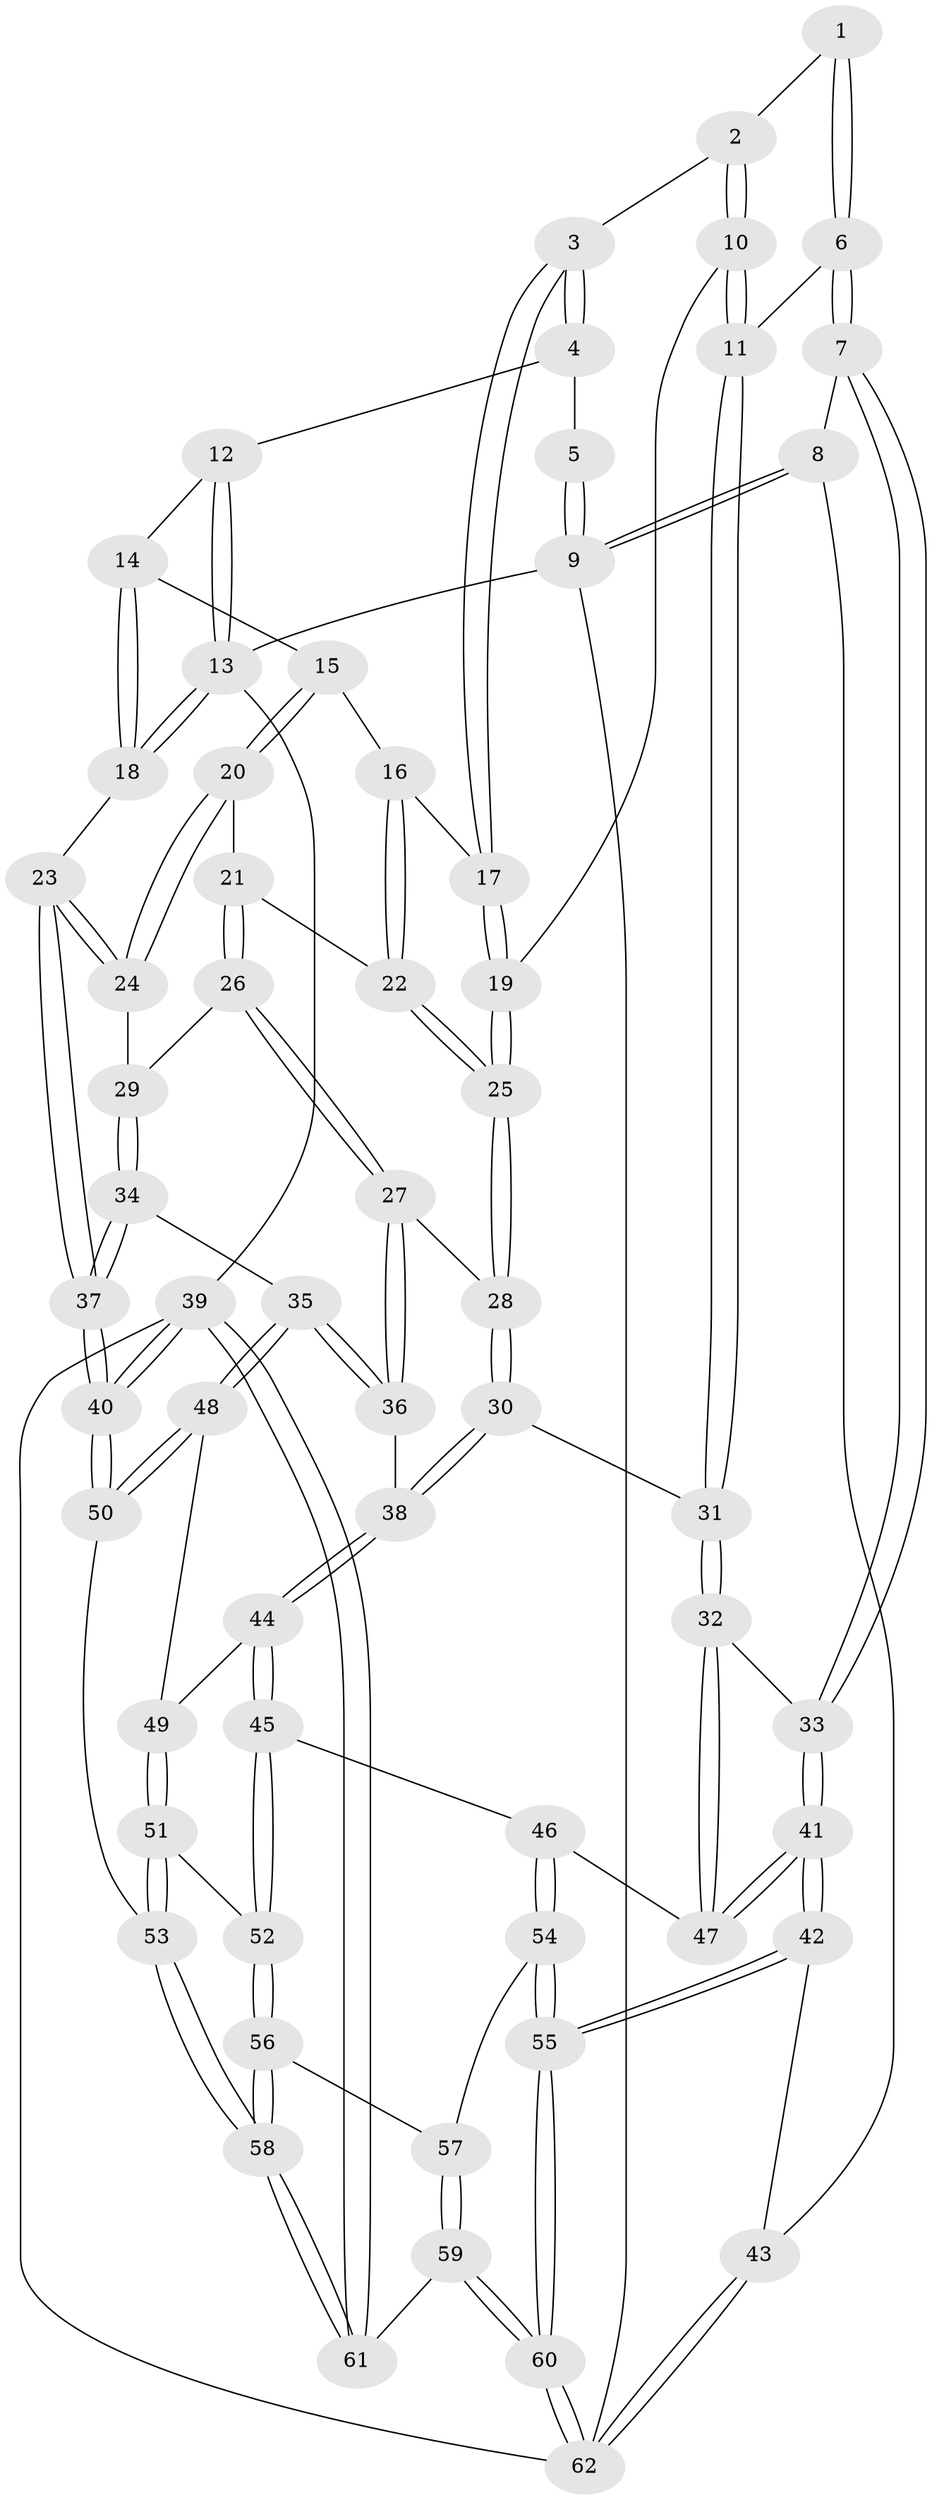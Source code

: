 // Generated by graph-tools (version 1.1) at 2025/27/03/09/25 03:27:11]
// undirected, 62 vertices, 152 edges
graph export_dot {
graph [start="1"]
  node [color=gray90,style=filled];
  1 [pos="+0.22489410307695076+0"];
  2 [pos="+0.31300934776110223+0.041752444749607875"];
  3 [pos="+0.5923810746731167+0"];
  4 [pos="+0.625446710250295+0"];
  5 [pos="+0.16578934696701342+0"];
  6 [pos="+0.15974909406475593+0.22758820744972508"];
  7 [pos="+0+0.28214031798548733"];
  8 [pos="+0+0.2708541803892245"];
  9 [pos="+0+0"];
  10 [pos="+0.40603942941156346+0.17499137737562637"];
  11 [pos="+0.268864166456944+0.25938710302761114"];
  12 [pos="+0.7086825289049519+0"];
  13 [pos="+1+0"];
  14 [pos="+0.8602178363530407+0.0597681677148421"];
  15 [pos="+0.8425427195150481+0.15106988803143057"];
  16 [pos="+0.7686490418479482+0.1313842476113158"];
  17 [pos="+0.5862430774064207+0.03061867033645468"];
  18 [pos="+1+0.10766122114500568"];
  19 [pos="+0.5474263262792605+0.15206416325158162"];
  20 [pos="+0.8600427032187971+0.19968587944427565"];
  21 [pos="+0.8317312438380107+0.2227006938326177"];
  22 [pos="+0.7414083261245548+0.20688233558057195"];
  23 [pos="+1+0.2442204528431658"];
  24 [pos="+1+0.25876694103297776"];
  25 [pos="+0.5760050555494638+0.2200194469952158"];
  26 [pos="+0.77057218074791+0.3566514298742243"];
  27 [pos="+0.7119422650715138+0.3679042496147461"];
  28 [pos="+0.5781397086791611+0.2324449943143849"];
  29 [pos="+0.8587112748114506+0.39488073159947784"];
  30 [pos="+0.4482081125973477+0.44842992999431863"];
  31 [pos="+0.36448634402665264+0.4568429267523097"];
  32 [pos="+0.35681750071325397+0.4663917494826033"];
  33 [pos="+0.14411448892832016+0.4886292475139459"];
  34 [pos="+0.8939860393123562+0.5386578040274339"];
  35 [pos="+0.754265436420861+0.5758026872829389"];
  36 [pos="+0.676848328072671+0.48686891459667425"];
  37 [pos="+1+0.6858861369260822"];
  38 [pos="+0.5458948523238699+0.5209017409568945"];
  39 [pos="+1+1"];
  40 [pos="+1+0.6889624310912699"];
  41 [pos="+0.12490197316159435+0.6199075512766969"];
  42 [pos="+0.09055224141053786+0.680122040155408"];
  43 [pos="+0+0.6654682370249837"];
  44 [pos="+0.5445368148010054+0.5949821289621513"];
  45 [pos="+0.5418253867528172+0.6641815287626547"];
  46 [pos="+0.3418394699440049+0.6040057683793888"];
  47 [pos="+0.33666603404351786+0.5808118988385363"];
  48 [pos="+0.7500837152033158+0.5922598258254979"];
  49 [pos="+0.7329380525953489+0.6084460732393782"];
  50 [pos="+0.8113986526544793+0.7228166371462182"];
  51 [pos="+0.6619624118339512+0.6783885935111212"];
  52 [pos="+0.5445911925021456+0.6731717456289597"];
  53 [pos="+0.7340868238695568+0.8289370710751645"];
  54 [pos="+0.316169528845439+0.7801545940838832"];
  55 [pos="+0.20040975819345747+0.8072436411575649"];
  56 [pos="+0.5059597636462713+0.7713618465981256"];
  57 [pos="+0.3670446308473681+0.8022618857162549"];
  58 [pos="+0.7077286479225113+0.986134447234387"];
  59 [pos="+0.44698836495863187+1"];
  60 [pos="+0+1"];
  61 [pos="+0.7402683012095957+1"];
  62 [pos="+0+1"];
  1 -- 2;
  1 -- 6;
  1 -- 6;
  2 -- 3;
  2 -- 10;
  2 -- 10;
  3 -- 4;
  3 -- 4;
  3 -- 17;
  3 -- 17;
  4 -- 5;
  4 -- 12;
  5 -- 9;
  5 -- 9;
  6 -- 7;
  6 -- 7;
  6 -- 11;
  7 -- 8;
  7 -- 33;
  7 -- 33;
  8 -- 9;
  8 -- 9;
  8 -- 43;
  9 -- 13;
  9 -- 62;
  10 -- 11;
  10 -- 11;
  10 -- 19;
  11 -- 31;
  11 -- 31;
  12 -- 13;
  12 -- 13;
  12 -- 14;
  13 -- 18;
  13 -- 18;
  13 -- 39;
  14 -- 15;
  14 -- 18;
  14 -- 18;
  15 -- 16;
  15 -- 20;
  15 -- 20;
  16 -- 17;
  16 -- 22;
  16 -- 22;
  17 -- 19;
  17 -- 19;
  18 -- 23;
  19 -- 25;
  19 -- 25;
  20 -- 21;
  20 -- 24;
  20 -- 24;
  21 -- 22;
  21 -- 26;
  21 -- 26;
  22 -- 25;
  22 -- 25;
  23 -- 24;
  23 -- 24;
  23 -- 37;
  23 -- 37;
  24 -- 29;
  25 -- 28;
  25 -- 28;
  26 -- 27;
  26 -- 27;
  26 -- 29;
  27 -- 28;
  27 -- 36;
  27 -- 36;
  28 -- 30;
  28 -- 30;
  29 -- 34;
  29 -- 34;
  30 -- 31;
  30 -- 38;
  30 -- 38;
  31 -- 32;
  31 -- 32;
  32 -- 33;
  32 -- 47;
  32 -- 47;
  33 -- 41;
  33 -- 41;
  34 -- 35;
  34 -- 37;
  34 -- 37;
  35 -- 36;
  35 -- 36;
  35 -- 48;
  35 -- 48;
  36 -- 38;
  37 -- 40;
  37 -- 40;
  38 -- 44;
  38 -- 44;
  39 -- 40;
  39 -- 40;
  39 -- 61;
  39 -- 61;
  39 -- 62;
  40 -- 50;
  40 -- 50;
  41 -- 42;
  41 -- 42;
  41 -- 47;
  41 -- 47;
  42 -- 43;
  42 -- 55;
  42 -- 55;
  43 -- 62;
  43 -- 62;
  44 -- 45;
  44 -- 45;
  44 -- 49;
  45 -- 46;
  45 -- 52;
  45 -- 52;
  46 -- 47;
  46 -- 54;
  46 -- 54;
  48 -- 49;
  48 -- 50;
  48 -- 50;
  49 -- 51;
  49 -- 51;
  50 -- 53;
  51 -- 52;
  51 -- 53;
  51 -- 53;
  52 -- 56;
  52 -- 56;
  53 -- 58;
  53 -- 58;
  54 -- 55;
  54 -- 55;
  54 -- 57;
  55 -- 60;
  55 -- 60;
  56 -- 57;
  56 -- 58;
  56 -- 58;
  57 -- 59;
  57 -- 59;
  58 -- 61;
  58 -- 61;
  59 -- 60;
  59 -- 60;
  59 -- 61;
  60 -- 62;
  60 -- 62;
}
